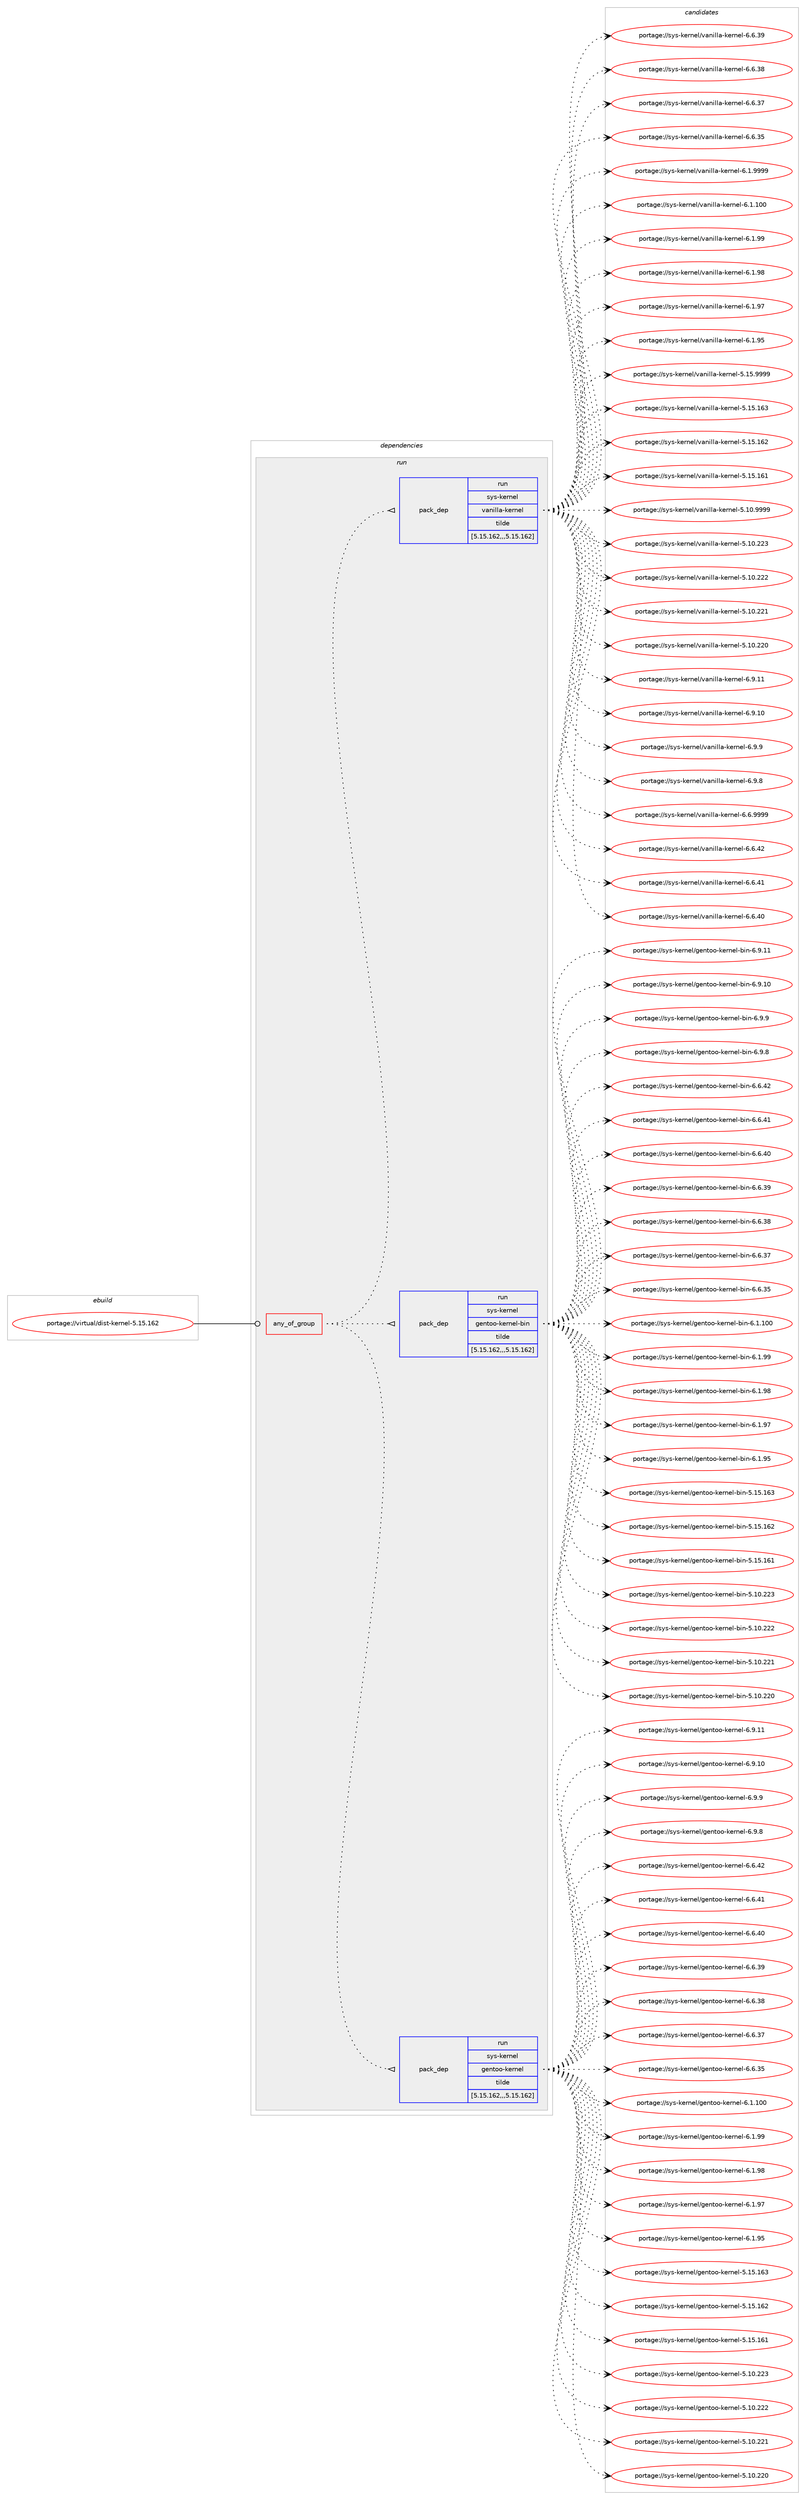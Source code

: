 digraph prolog {

# *************
# Graph options
# *************

newrank=true;
concentrate=true;
compound=true;
graph [rankdir=LR,fontname=Helvetica,fontsize=10,ranksep=1.5];#, ranksep=2.5, nodesep=0.2];
edge  [arrowhead=vee];
node  [fontname=Helvetica,fontsize=10];

# **********
# The ebuild
# **********

subgraph cluster_leftcol {
color=gray;
label=<<i>ebuild</i>>;
id [label="portage://virtual/dist-kernel-5.15.162", color=red, width=4, href="../virtual/dist-kernel-5.15.162.svg"];
}

# ****************
# The dependencies
# ****************

subgraph cluster_midcol {
color=gray;
label=<<i>dependencies</i>>;
subgraph cluster_compile {
fillcolor="#eeeeee";
style=filled;
label=<<i>compile</i>>;
}
subgraph cluster_compileandrun {
fillcolor="#eeeeee";
style=filled;
label=<<i>compile and run</i>>;
}
subgraph cluster_run {
fillcolor="#eeeeee";
style=filled;
label=<<i>run</i>>;
subgraph any22 {
dependency2510 [label=<<TABLE BORDER="0" CELLBORDER="1" CELLSPACING="0" CELLPADDING="4"><TR><TD CELLPADDING="10">any_of_group</TD></TR></TABLE>>, shape=none, color=red];subgraph pack2033 {
dependency2511 [label=<<TABLE BORDER="0" CELLBORDER="1" CELLSPACING="0" CELLPADDING="4" WIDTH="220"><TR><TD ROWSPAN="6" CELLPADDING="30">pack_dep</TD></TR><TR><TD WIDTH="110">run</TD></TR><TR><TD>sys-kernel</TD></TR><TR><TD>gentoo-kernel</TD></TR><TR><TD>tilde</TD></TR><TR><TD>[5.15.162,,,5.15.162]</TD></TR></TABLE>>, shape=none, color=blue];
}
dependency2510:e -> dependency2511:w [weight=20,style="dotted",arrowhead="oinv"];
subgraph pack2034 {
dependency2512 [label=<<TABLE BORDER="0" CELLBORDER="1" CELLSPACING="0" CELLPADDING="4" WIDTH="220"><TR><TD ROWSPAN="6" CELLPADDING="30">pack_dep</TD></TR><TR><TD WIDTH="110">run</TD></TR><TR><TD>sys-kernel</TD></TR><TR><TD>gentoo-kernel-bin</TD></TR><TR><TD>tilde</TD></TR><TR><TD>[5.15.162,,,5.15.162]</TD></TR></TABLE>>, shape=none, color=blue];
}
dependency2510:e -> dependency2512:w [weight=20,style="dotted",arrowhead="oinv"];
subgraph pack2035 {
dependency2513 [label=<<TABLE BORDER="0" CELLBORDER="1" CELLSPACING="0" CELLPADDING="4" WIDTH="220"><TR><TD ROWSPAN="6" CELLPADDING="30">pack_dep</TD></TR><TR><TD WIDTH="110">run</TD></TR><TR><TD>sys-kernel</TD></TR><TR><TD>vanilla-kernel</TD></TR><TR><TD>tilde</TD></TR><TR><TD>[5.15.162,,,5.15.162]</TD></TR></TABLE>>, shape=none, color=blue];
}
dependency2510:e -> dependency2513:w [weight=20,style="dotted",arrowhead="oinv"];
}
id:e -> dependency2510:w [weight=20,style="solid",arrowhead="odot"];
}
}

# **************
# The candidates
# **************

subgraph cluster_choices {
rank=same;
color=gray;
label=<<i>candidates</i>>;

subgraph choice2033 {
color=black;
nodesep=1;
choice11512111545107101114110101108471031011101161111114510710111411010110845544657464949 [label="portage://sys-kernel/gentoo-kernel-6.9.11", color=red, width=4,href="../sys-kernel/gentoo-kernel-6.9.11.svg"];
choice11512111545107101114110101108471031011101161111114510710111411010110845544657464948 [label="portage://sys-kernel/gentoo-kernel-6.9.10", color=red, width=4,href="../sys-kernel/gentoo-kernel-6.9.10.svg"];
choice115121115451071011141101011084710310111011611111145107101114110101108455446574657 [label="portage://sys-kernel/gentoo-kernel-6.9.9", color=red, width=4,href="../sys-kernel/gentoo-kernel-6.9.9.svg"];
choice115121115451071011141101011084710310111011611111145107101114110101108455446574656 [label="portage://sys-kernel/gentoo-kernel-6.9.8", color=red, width=4,href="../sys-kernel/gentoo-kernel-6.9.8.svg"];
choice11512111545107101114110101108471031011101161111114510710111411010110845544654465250 [label="portage://sys-kernel/gentoo-kernel-6.6.42", color=red, width=4,href="../sys-kernel/gentoo-kernel-6.6.42.svg"];
choice11512111545107101114110101108471031011101161111114510710111411010110845544654465249 [label="portage://sys-kernel/gentoo-kernel-6.6.41", color=red, width=4,href="../sys-kernel/gentoo-kernel-6.6.41.svg"];
choice11512111545107101114110101108471031011101161111114510710111411010110845544654465248 [label="portage://sys-kernel/gentoo-kernel-6.6.40", color=red, width=4,href="../sys-kernel/gentoo-kernel-6.6.40.svg"];
choice11512111545107101114110101108471031011101161111114510710111411010110845544654465157 [label="portage://sys-kernel/gentoo-kernel-6.6.39", color=red, width=4,href="../sys-kernel/gentoo-kernel-6.6.39.svg"];
choice11512111545107101114110101108471031011101161111114510710111411010110845544654465156 [label="portage://sys-kernel/gentoo-kernel-6.6.38", color=red, width=4,href="../sys-kernel/gentoo-kernel-6.6.38.svg"];
choice11512111545107101114110101108471031011101161111114510710111411010110845544654465155 [label="portage://sys-kernel/gentoo-kernel-6.6.37", color=red, width=4,href="../sys-kernel/gentoo-kernel-6.6.37.svg"];
choice11512111545107101114110101108471031011101161111114510710111411010110845544654465153 [label="portage://sys-kernel/gentoo-kernel-6.6.35", color=red, width=4,href="../sys-kernel/gentoo-kernel-6.6.35.svg"];
choice1151211154510710111411010110847103101110116111111451071011141101011084554464946494848 [label="portage://sys-kernel/gentoo-kernel-6.1.100", color=red, width=4,href="../sys-kernel/gentoo-kernel-6.1.100.svg"];
choice11512111545107101114110101108471031011101161111114510710111411010110845544649465757 [label="portage://sys-kernel/gentoo-kernel-6.1.99", color=red, width=4,href="../sys-kernel/gentoo-kernel-6.1.99.svg"];
choice11512111545107101114110101108471031011101161111114510710111411010110845544649465756 [label="portage://sys-kernel/gentoo-kernel-6.1.98", color=red, width=4,href="../sys-kernel/gentoo-kernel-6.1.98.svg"];
choice11512111545107101114110101108471031011101161111114510710111411010110845544649465755 [label="portage://sys-kernel/gentoo-kernel-6.1.97", color=red, width=4,href="../sys-kernel/gentoo-kernel-6.1.97.svg"];
choice11512111545107101114110101108471031011101161111114510710111411010110845544649465753 [label="portage://sys-kernel/gentoo-kernel-6.1.95", color=red, width=4,href="../sys-kernel/gentoo-kernel-6.1.95.svg"];
choice115121115451071011141101011084710310111011611111145107101114110101108455346495346495451 [label="portage://sys-kernel/gentoo-kernel-5.15.163", color=red, width=4,href="../sys-kernel/gentoo-kernel-5.15.163.svg"];
choice115121115451071011141101011084710310111011611111145107101114110101108455346495346495450 [label="portage://sys-kernel/gentoo-kernel-5.15.162", color=red, width=4,href="../sys-kernel/gentoo-kernel-5.15.162.svg"];
choice115121115451071011141101011084710310111011611111145107101114110101108455346495346495449 [label="portage://sys-kernel/gentoo-kernel-5.15.161", color=red, width=4,href="../sys-kernel/gentoo-kernel-5.15.161.svg"];
choice115121115451071011141101011084710310111011611111145107101114110101108455346494846505051 [label="portage://sys-kernel/gentoo-kernel-5.10.223", color=red, width=4,href="../sys-kernel/gentoo-kernel-5.10.223.svg"];
choice115121115451071011141101011084710310111011611111145107101114110101108455346494846505050 [label="portage://sys-kernel/gentoo-kernel-5.10.222", color=red, width=4,href="../sys-kernel/gentoo-kernel-5.10.222.svg"];
choice115121115451071011141101011084710310111011611111145107101114110101108455346494846505049 [label="portage://sys-kernel/gentoo-kernel-5.10.221", color=red, width=4,href="../sys-kernel/gentoo-kernel-5.10.221.svg"];
choice115121115451071011141101011084710310111011611111145107101114110101108455346494846505048 [label="portage://sys-kernel/gentoo-kernel-5.10.220", color=red, width=4,href="../sys-kernel/gentoo-kernel-5.10.220.svg"];
dependency2511:e -> choice11512111545107101114110101108471031011101161111114510710111411010110845544657464949:w [style=dotted,weight="100"];
dependency2511:e -> choice11512111545107101114110101108471031011101161111114510710111411010110845544657464948:w [style=dotted,weight="100"];
dependency2511:e -> choice115121115451071011141101011084710310111011611111145107101114110101108455446574657:w [style=dotted,weight="100"];
dependency2511:e -> choice115121115451071011141101011084710310111011611111145107101114110101108455446574656:w [style=dotted,weight="100"];
dependency2511:e -> choice11512111545107101114110101108471031011101161111114510710111411010110845544654465250:w [style=dotted,weight="100"];
dependency2511:e -> choice11512111545107101114110101108471031011101161111114510710111411010110845544654465249:w [style=dotted,weight="100"];
dependency2511:e -> choice11512111545107101114110101108471031011101161111114510710111411010110845544654465248:w [style=dotted,weight="100"];
dependency2511:e -> choice11512111545107101114110101108471031011101161111114510710111411010110845544654465157:w [style=dotted,weight="100"];
dependency2511:e -> choice11512111545107101114110101108471031011101161111114510710111411010110845544654465156:w [style=dotted,weight="100"];
dependency2511:e -> choice11512111545107101114110101108471031011101161111114510710111411010110845544654465155:w [style=dotted,weight="100"];
dependency2511:e -> choice11512111545107101114110101108471031011101161111114510710111411010110845544654465153:w [style=dotted,weight="100"];
dependency2511:e -> choice1151211154510710111411010110847103101110116111111451071011141101011084554464946494848:w [style=dotted,weight="100"];
dependency2511:e -> choice11512111545107101114110101108471031011101161111114510710111411010110845544649465757:w [style=dotted,weight="100"];
dependency2511:e -> choice11512111545107101114110101108471031011101161111114510710111411010110845544649465756:w [style=dotted,weight="100"];
dependency2511:e -> choice11512111545107101114110101108471031011101161111114510710111411010110845544649465755:w [style=dotted,weight="100"];
dependency2511:e -> choice11512111545107101114110101108471031011101161111114510710111411010110845544649465753:w [style=dotted,weight="100"];
dependency2511:e -> choice115121115451071011141101011084710310111011611111145107101114110101108455346495346495451:w [style=dotted,weight="100"];
dependency2511:e -> choice115121115451071011141101011084710310111011611111145107101114110101108455346495346495450:w [style=dotted,weight="100"];
dependency2511:e -> choice115121115451071011141101011084710310111011611111145107101114110101108455346495346495449:w [style=dotted,weight="100"];
dependency2511:e -> choice115121115451071011141101011084710310111011611111145107101114110101108455346494846505051:w [style=dotted,weight="100"];
dependency2511:e -> choice115121115451071011141101011084710310111011611111145107101114110101108455346494846505050:w [style=dotted,weight="100"];
dependency2511:e -> choice115121115451071011141101011084710310111011611111145107101114110101108455346494846505049:w [style=dotted,weight="100"];
dependency2511:e -> choice115121115451071011141101011084710310111011611111145107101114110101108455346494846505048:w [style=dotted,weight="100"];
}
subgraph choice2034 {
color=black;
nodesep=1;
choice115121115451071011141101011084710310111011611111145107101114110101108459810511045544657464949 [label="portage://sys-kernel/gentoo-kernel-bin-6.9.11", color=red, width=4,href="../sys-kernel/gentoo-kernel-bin-6.9.11.svg"];
choice115121115451071011141101011084710310111011611111145107101114110101108459810511045544657464948 [label="portage://sys-kernel/gentoo-kernel-bin-6.9.10", color=red, width=4,href="../sys-kernel/gentoo-kernel-bin-6.9.10.svg"];
choice1151211154510710111411010110847103101110116111111451071011141101011084598105110455446574657 [label="portage://sys-kernel/gentoo-kernel-bin-6.9.9", color=red, width=4,href="../sys-kernel/gentoo-kernel-bin-6.9.9.svg"];
choice1151211154510710111411010110847103101110116111111451071011141101011084598105110455446574656 [label="portage://sys-kernel/gentoo-kernel-bin-6.9.8", color=red, width=4,href="../sys-kernel/gentoo-kernel-bin-6.9.8.svg"];
choice115121115451071011141101011084710310111011611111145107101114110101108459810511045544654465250 [label="portage://sys-kernel/gentoo-kernel-bin-6.6.42", color=red, width=4,href="../sys-kernel/gentoo-kernel-bin-6.6.42.svg"];
choice115121115451071011141101011084710310111011611111145107101114110101108459810511045544654465249 [label="portage://sys-kernel/gentoo-kernel-bin-6.6.41", color=red, width=4,href="../sys-kernel/gentoo-kernel-bin-6.6.41.svg"];
choice115121115451071011141101011084710310111011611111145107101114110101108459810511045544654465248 [label="portage://sys-kernel/gentoo-kernel-bin-6.6.40", color=red, width=4,href="../sys-kernel/gentoo-kernel-bin-6.6.40.svg"];
choice115121115451071011141101011084710310111011611111145107101114110101108459810511045544654465157 [label="portage://sys-kernel/gentoo-kernel-bin-6.6.39", color=red, width=4,href="../sys-kernel/gentoo-kernel-bin-6.6.39.svg"];
choice115121115451071011141101011084710310111011611111145107101114110101108459810511045544654465156 [label="portage://sys-kernel/gentoo-kernel-bin-6.6.38", color=red, width=4,href="../sys-kernel/gentoo-kernel-bin-6.6.38.svg"];
choice115121115451071011141101011084710310111011611111145107101114110101108459810511045544654465155 [label="portage://sys-kernel/gentoo-kernel-bin-6.6.37", color=red, width=4,href="../sys-kernel/gentoo-kernel-bin-6.6.37.svg"];
choice115121115451071011141101011084710310111011611111145107101114110101108459810511045544654465153 [label="portage://sys-kernel/gentoo-kernel-bin-6.6.35", color=red, width=4,href="../sys-kernel/gentoo-kernel-bin-6.6.35.svg"];
choice11512111545107101114110101108471031011101161111114510710111411010110845981051104554464946494848 [label="portage://sys-kernel/gentoo-kernel-bin-6.1.100", color=red, width=4,href="../sys-kernel/gentoo-kernel-bin-6.1.100.svg"];
choice115121115451071011141101011084710310111011611111145107101114110101108459810511045544649465757 [label="portage://sys-kernel/gentoo-kernel-bin-6.1.99", color=red, width=4,href="../sys-kernel/gentoo-kernel-bin-6.1.99.svg"];
choice115121115451071011141101011084710310111011611111145107101114110101108459810511045544649465756 [label="portage://sys-kernel/gentoo-kernel-bin-6.1.98", color=red, width=4,href="../sys-kernel/gentoo-kernel-bin-6.1.98.svg"];
choice115121115451071011141101011084710310111011611111145107101114110101108459810511045544649465755 [label="portage://sys-kernel/gentoo-kernel-bin-6.1.97", color=red, width=4,href="../sys-kernel/gentoo-kernel-bin-6.1.97.svg"];
choice115121115451071011141101011084710310111011611111145107101114110101108459810511045544649465753 [label="portage://sys-kernel/gentoo-kernel-bin-6.1.95", color=red, width=4,href="../sys-kernel/gentoo-kernel-bin-6.1.95.svg"];
choice1151211154510710111411010110847103101110116111111451071011141101011084598105110455346495346495451 [label="portage://sys-kernel/gentoo-kernel-bin-5.15.163", color=red, width=4,href="../sys-kernel/gentoo-kernel-bin-5.15.163.svg"];
choice1151211154510710111411010110847103101110116111111451071011141101011084598105110455346495346495450 [label="portage://sys-kernel/gentoo-kernel-bin-5.15.162", color=red, width=4,href="../sys-kernel/gentoo-kernel-bin-5.15.162.svg"];
choice1151211154510710111411010110847103101110116111111451071011141101011084598105110455346495346495449 [label="portage://sys-kernel/gentoo-kernel-bin-5.15.161", color=red, width=4,href="../sys-kernel/gentoo-kernel-bin-5.15.161.svg"];
choice1151211154510710111411010110847103101110116111111451071011141101011084598105110455346494846505051 [label="portage://sys-kernel/gentoo-kernel-bin-5.10.223", color=red, width=4,href="../sys-kernel/gentoo-kernel-bin-5.10.223.svg"];
choice1151211154510710111411010110847103101110116111111451071011141101011084598105110455346494846505050 [label="portage://sys-kernel/gentoo-kernel-bin-5.10.222", color=red, width=4,href="../sys-kernel/gentoo-kernel-bin-5.10.222.svg"];
choice1151211154510710111411010110847103101110116111111451071011141101011084598105110455346494846505049 [label="portage://sys-kernel/gentoo-kernel-bin-5.10.221", color=red, width=4,href="../sys-kernel/gentoo-kernel-bin-5.10.221.svg"];
choice1151211154510710111411010110847103101110116111111451071011141101011084598105110455346494846505048 [label="portage://sys-kernel/gentoo-kernel-bin-5.10.220", color=red, width=4,href="../sys-kernel/gentoo-kernel-bin-5.10.220.svg"];
dependency2512:e -> choice115121115451071011141101011084710310111011611111145107101114110101108459810511045544657464949:w [style=dotted,weight="100"];
dependency2512:e -> choice115121115451071011141101011084710310111011611111145107101114110101108459810511045544657464948:w [style=dotted,weight="100"];
dependency2512:e -> choice1151211154510710111411010110847103101110116111111451071011141101011084598105110455446574657:w [style=dotted,weight="100"];
dependency2512:e -> choice1151211154510710111411010110847103101110116111111451071011141101011084598105110455446574656:w [style=dotted,weight="100"];
dependency2512:e -> choice115121115451071011141101011084710310111011611111145107101114110101108459810511045544654465250:w [style=dotted,weight="100"];
dependency2512:e -> choice115121115451071011141101011084710310111011611111145107101114110101108459810511045544654465249:w [style=dotted,weight="100"];
dependency2512:e -> choice115121115451071011141101011084710310111011611111145107101114110101108459810511045544654465248:w [style=dotted,weight="100"];
dependency2512:e -> choice115121115451071011141101011084710310111011611111145107101114110101108459810511045544654465157:w [style=dotted,weight="100"];
dependency2512:e -> choice115121115451071011141101011084710310111011611111145107101114110101108459810511045544654465156:w [style=dotted,weight="100"];
dependency2512:e -> choice115121115451071011141101011084710310111011611111145107101114110101108459810511045544654465155:w [style=dotted,weight="100"];
dependency2512:e -> choice115121115451071011141101011084710310111011611111145107101114110101108459810511045544654465153:w [style=dotted,weight="100"];
dependency2512:e -> choice11512111545107101114110101108471031011101161111114510710111411010110845981051104554464946494848:w [style=dotted,weight="100"];
dependency2512:e -> choice115121115451071011141101011084710310111011611111145107101114110101108459810511045544649465757:w [style=dotted,weight="100"];
dependency2512:e -> choice115121115451071011141101011084710310111011611111145107101114110101108459810511045544649465756:w [style=dotted,weight="100"];
dependency2512:e -> choice115121115451071011141101011084710310111011611111145107101114110101108459810511045544649465755:w [style=dotted,weight="100"];
dependency2512:e -> choice115121115451071011141101011084710310111011611111145107101114110101108459810511045544649465753:w [style=dotted,weight="100"];
dependency2512:e -> choice1151211154510710111411010110847103101110116111111451071011141101011084598105110455346495346495451:w [style=dotted,weight="100"];
dependency2512:e -> choice1151211154510710111411010110847103101110116111111451071011141101011084598105110455346495346495450:w [style=dotted,weight="100"];
dependency2512:e -> choice1151211154510710111411010110847103101110116111111451071011141101011084598105110455346495346495449:w [style=dotted,weight="100"];
dependency2512:e -> choice1151211154510710111411010110847103101110116111111451071011141101011084598105110455346494846505051:w [style=dotted,weight="100"];
dependency2512:e -> choice1151211154510710111411010110847103101110116111111451071011141101011084598105110455346494846505050:w [style=dotted,weight="100"];
dependency2512:e -> choice1151211154510710111411010110847103101110116111111451071011141101011084598105110455346494846505049:w [style=dotted,weight="100"];
dependency2512:e -> choice1151211154510710111411010110847103101110116111111451071011141101011084598105110455346494846505048:w [style=dotted,weight="100"];
}
subgraph choice2035 {
color=black;
nodesep=1;
choice115121115451071011141101011084711897110105108108974510710111411010110845544657464949 [label="portage://sys-kernel/vanilla-kernel-6.9.11", color=red, width=4,href="../sys-kernel/vanilla-kernel-6.9.11.svg"];
choice115121115451071011141101011084711897110105108108974510710111411010110845544657464948 [label="portage://sys-kernel/vanilla-kernel-6.9.10", color=red, width=4,href="../sys-kernel/vanilla-kernel-6.9.10.svg"];
choice1151211154510710111411010110847118971101051081089745107101114110101108455446574657 [label="portage://sys-kernel/vanilla-kernel-6.9.9", color=red, width=4,href="../sys-kernel/vanilla-kernel-6.9.9.svg"];
choice1151211154510710111411010110847118971101051081089745107101114110101108455446574656 [label="portage://sys-kernel/vanilla-kernel-6.9.8", color=red, width=4,href="../sys-kernel/vanilla-kernel-6.9.8.svg"];
choice1151211154510710111411010110847118971101051081089745107101114110101108455446544657575757 [label="portage://sys-kernel/vanilla-kernel-6.6.9999", color=red, width=4,href="../sys-kernel/vanilla-kernel-6.6.9999.svg"];
choice115121115451071011141101011084711897110105108108974510710111411010110845544654465250 [label="portage://sys-kernel/vanilla-kernel-6.6.42", color=red, width=4,href="../sys-kernel/vanilla-kernel-6.6.42.svg"];
choice115121115451071011141101011084711897110105108108974510710111411010110845544654465249 [label="portage://sys-kernel/vanilla-kernel-6.6.41", color=red, width=4,href="../sys-kernel/vanilla-kernel-6.6.41.svg"];
choice115121115451071011141101011084711897110105108108974510710111411010110845544654465248 [label="portage://sys-kernel/vanilla-kernel-6.6.40", color=red, width=4,href="../sys-kernel/vanilla-kernel-6.6.40.svg"];
choice115121115451071011141101011084711897110105108108974510710111411010110845544654465157 [label="portage://sys-kernel/vanilla-kernel-6.6.39", color=red, width=4,href="../sys-kernel/vanilla-kernel-6.6.39.svg"];
choice115121115451071011141101011084711897110105108108974510710111411010110845544654465156 [label="portage://sys-kernel/vanilla-kernel-6.6.38", color=red, width=4,href="../sys-kernel/vanilla-kernel-6.6.38.svg"];
choice115121115451071011141101011084711897110105108108974510710111411010110845544654465155 [label="portage://sys-kernel/vanilla-kernel-6.6.37", color=red, width=4,href="../sys-kernel/vanilla-kernel-6.6.37.svg"];
choice115121115451071011141101011084711897110105108108974510710111411010110845544654465153 [label="portage://sys-kernel/vanilla-kernel-6.6.35", color=red, width=4,href="../sys-kernel/vanilla-kernel-6.6.35.svg"];
choice1151211154510710111411010110847118971101051081089745107101114110101108455446494657575757 [label="portage://sys-kernel/vanilla-kernel-6.1.9999", color=red, width=4,href="../sys-kernel/vanilla-kernel-6.1.9999.svg"];
choice11512111545107101114110101108471189711010510810897451071011141101011084554464946494848 [label="portage://sys-kernel/vanilla-kernel-6.1.100", color=red, width=4,href="../sys-kernel/vanilla-kernel-6.1.100.svg"];
choice115121115451071011141101011084711897110105108108974510710111411010110845544649465757 [label="portage://sys-kernel/vanilla-kernel-6.1.99", color=red, width=4,href="../sys-kernel/vanilla-kernel-6.1.99.svg"];
choice115121115451071011141101011084711897110105108108974510710111411010110845544649465756 [label="portage://sys-kernel/vanilla-kernel-6.1.98", color=red, width=4,href="../sys-kernel/vanilla-kernel-6.1.98.svg"];
choice115121115451071011141101011084711897110105108108974510710111411010110845544649465755 [label="portage://sys-kernel/vanilla-kernel-6.1.97", color=red, width=4,href="../sys-kernel/vanilla-kernel-6.1.97.svg"];
choice115121115451071011141101011084711897110105108108974510710111411010110845544649465753 [label="portage://sys-kernel/vanilla-kernel-6.1.95", color=red, width=4,href="../sys-kernel/vanilla-kernel-6.1.95.svg"];
choice115121115451071011141101011084711897110105108108974510710111411010110845534649534657575757 [label="portage://sys-kernel/vanilla-kernel-5.15.9999", color=red, width=4,href="../sys-kernel/vanilla-kernel-5.15.9999.svg"];
choice1151211154510710111411010110847118971101051081089745107101114110101108455346495346495451 [label="portage://sys-kernel/vanilla-kernel-5.15.163", color=red, width=4,href="../sys-kernel/vanilla-kernel-5.15.163.svg"];
choice1151211154510710111411010110847118971101051081089745107101114110101108455346495346495450 [label="portage://sys-kernel/vanilla-kernel-5.15.162", color=red, width=4,href="../sys-kernel/vanilla-kernel-5.15.162.svg"];
choice1151211154510710111411010110847118971101051081089745107101114110101108455346495346495449 [label="portage://sys-kernel/vanilla-kernel-5.15.161", color=red, width=4,href="../sys-kernel/vanilla-kernel-5.15.161.svg"];
choice115121115451071011141101011084711897110105108108974510710111411010110845534649484657575757 [label="portage://sys-kernel/vanilla-kernel-5.10.9999", color=red, width=4,href="../sys-kernel/vanilla-kernel-5.10.9999.svg"];
choice1151211154510710111411010110847118971101051081089745107101114110101108455346494846505051 [label="portage://sys-kernel/vanilla-kernel-5.10.223", color=red, width=4,href="../sys-kernel/vanilla-kernel-5.10.223.svg"];
choice1151211154510710111411010110847118971101051081089745107101114110101108455346494846505050 [label="portage://sys-kernel/vanilla-kernel-5.10.222", color=red, width=4,href="../sys-kernel/vanilla-kernel-5.10.222.svg"];
choice1151211154510710111411010110847118971101051081089745107101114110101108455346494846505049 [label="portage://sys-kernel/vanilla-kernel-5.10.221", color=red, width=4,href="../sys-kernel/vanilla-kernel-5.10.221.svg"];
choice1151211154510710111411010110847118971101051081089745107101114110101108455346494846505048 [label="portage://sys-kernel/vanilla-kernel-5.10.220", color=red, width=4,href="../sys-kernel/vanilla-kernel-5.10.220.svg"];
dependency2513:e -> choice115121115451071011141101011084711897110105108108974510710111411010110845544657464949:w [style=dotted,weight="100"];
dependency2513:e -> choice115121115451071011141101011084711897110105108108974510710111411010110845544657464948:w [style=dotted,weight="100"];
dependency2513:e -> choice1151211154510710111411010110847118971101051081089745107101114110101108455446574657:w [style=dotted,weight="100"];
dependency2513:e -> choice1151211154510710111411010110847118971101051081089745107101114110101108455446574656:w [style=dotted,weight="100"];
dependency2513:e -> choice1151211154510710111411010110847118971101051081089745107101114110101108455446544657575757:w [style=dotted,weight="100"];
dependency2513:e -> choice115121115451071011141101011084711897110105108108974510710111411010110845544654465250:w [style=dotted,weight="100"];
dependency2513:e -> choice115121115451071011141101011084711897110105108108974510710111411010110845544654465249:w [style=dotted,weight="100"];
dependency2513:e -> choice115121115451071011141101011084711897110105108108974510710111411010110845544654465248:w [style=dotted,weight="100"];
dependency2513:e -> choice115121115451071011141101011084711897110105108108974510710111411010110845544654465157:w [style=dotted,weight="100"];
dependency2513:e -> choice115121115451071011141101011084711897110105108108974510710111411010110845544654465156:w [style=dotted,weight="100"];
dependency2513:e -> choice115121115451071011141101011084711897110105108108974510710111411010110845544654465155:w [style=dotted,weight="100"];
dependency2513:e -> choice115121115451071011141101011084711897110105108108974510710111411010110845544654465153:w [style=dotted,weight="100"];
dependency2513:e -> choice1151211154510710111411010110847118971101051081089745107101114110101108455446494657575757:w [style=dotted,weight="100"];
dependency2513:e -> choice11512111545107101114110101108471189711010510810897451071011141101011084554464946494848:w [style=dotted,weight="100"];
dependency2513:e -> choice115121115451071011141101011084711897110105108108974510710111411010110845544649465757:w [style=dotted,weight="100"];
dependency2513:e -> choice115121115451071011141101011084711897110105108108974510710111411010110845544649465756:w [style=dotted,weight="100"];
dependency2513:e -> choice115121115451071011141101011084711897110105108108974510710111411010110845544649465755:w [style=dotted,weight="100"];
dependency2513:e -> choice115121115451071011141101011084711897110105108108974510710111411010110845544649465753:w [style=dotted,weight="100"];
dependency2513:e -> choice115121115451071011141101011084711897110105108108974510710111411010110845534649534657575757:w [style=dotted,weight="100"];
dependency2513:e -> choice1151211154510710111411010110847118971101051081089745107101114110101108455346495346495451:w [style=dotted,weight="100"];
dependency2513:e -> choice1151211154510710111411010110847118971101051081089745107101114110101108455346495346495450:w [style=dotted,weight="100"];
dependency2513:e -> choice1151211154510710111411010110847118971101051081089745107101114110101108455346495346495449:w [style=dotted,weight="100"];
dependency2513:e -> choice115121115451071011141101011084711897110105108108974510710111411010110845534649484657575757:w [style=dotted,weight="100"];
dependency2513:e -> choice1151211154510710111411010110847118971101051081089745107101114110101108455346494846505051:w [style=dotted,weight="100"];
dependency2513:e -> choice1151211154510710111411010110847118971101051081089745107101114110101108455346494846505050:w [style=dotted,weight="100"];
dependency2513:e -> choice1151211154510710111411010110847118971101051081089745107101114110101108455346494846505049:w [style=dotted,weight="100"];
dependency2513:e -> choice1151211154510710111411010110847118971101051081089745107101114110101108455346494846505048:w [style=dotted,weight="100"];
}
}

}
